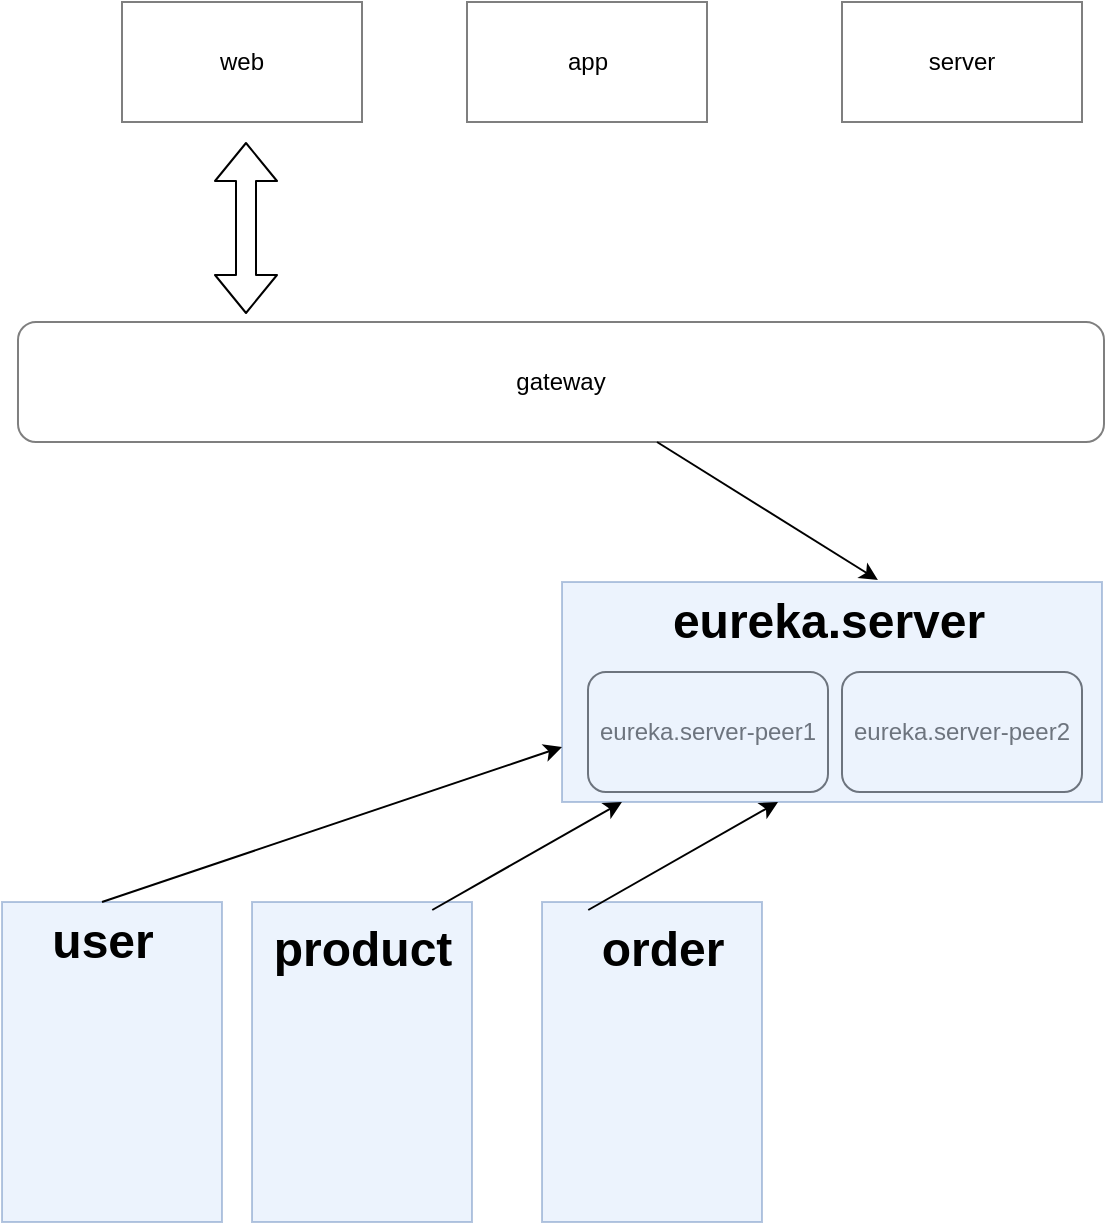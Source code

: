 <mxfile version="10.4.9" type="github"><diagram id="VAecZUvFwGJ_DhLZ3FUP" name="第 1 页"><mxGraphModel dx="840" dy="436" grid="1" gridSize="10" guides="1" tooltips="1" connect="1" arrows="1" fold="1" page="1" pageScale="1" pageWidth="827" pageHeight="1169" math="0" shadow="0"><root><mxCell id="0"/><mxCell id="1" parent="0"/><mxCell id="YsRkm6foCewVo568n1-p-1" value="&lt;div&gt;&lt;span&gt;eureka.server-peer1&lt;/span&gt;&lt;/div&gt;" style="rounded=1;whiteSpace=wrap;html=1;" parent="1" vertex="1"><mxGeometry x="413" y="445" width="120" height="60" as="geometry"/></mxCell><mxCell id="YsRkm6foCewVo568n1-p-2" value="&lt;div&gt;&lt;span&gt;eureka.server-peer2&lt;/span&gt;&lt;/div&gt;" style="rounded=1;whiteSpace=wrap;html=1;" parent="1" vertex="1"><mxGeometry x="540" y="445" width="120" height="60" as="geometry"/></mxCell><mxCell id="YsRkm6foCewVo568n1-p-5" value="" style="rounded=0;whiteSpace=wrap;html=1;opacity=50;fillColor=#dae8fc;strokeColor=#6c8ebf;" parent="1" vertex="1"><mxGeometry x="400" y="400" width="270" height="110" as="geometry"/></mxCell><mxCell id="YsRkm6foCewVo568n1-p-7" value="&lt;div&gt;&lt;span&gt;eureka.server&lt;/span&gt;&lt;/div&gt;" style="text;strokeColor=none;fillColor=none;html=1;fontSize=24;fontStyle=1;verticalAlign=middle;align=center;opacity=50;" parent="1" vertex="1"><mxGeometry x="412.5" y="405" width="240" height="30" as="geometry"/></mxCell><mxCell id="fEYGdSBY8zeOL1PvM23d-1" value="" style="rounded=0;whiteSpace=wrap;html=1;opacity=50;fillColor=#dae8fc;strokeColor=#6c8ebf;" vertex="1" parent="1"><mxGeometry x="120" y="560" width="110" height="160" as="geometry"/></mxCell><mxCell id="fEYGdSBY8zeOL1PvM23d-2" value="user" style="text;strokeColor=none;fillColor=none;html=1;fontSize=24;fontStyle=1;verticalAlign=middle;align=center;opacity=50;" vertex="1" parent="1"><mxGeometry x="120" y="560" width="100" height="40" as="geometry"/></mxCell><mxCell id="fEYGdSBY8zeOL1PvM23d-4" value="gateway" style="rounded=1;whiteSpace=wrap;html=1;opacity=50;" vertex="1" parent="1"><mxGeometry x="128" y="270" width="543" height="60" as="geometry"/></mxCell><mxCell id="fEYGdSBY8zeOL1PvM23d-5" value="web" style="rounded=0;whiteSpace=wrap;html=1;opacity=50;" vertex="1" parent="1"><mxGeometry x="180" y="110" width="120" height="60" as="geometry"/></mxCell><mxCell id="fEYGdSBY8zeOL1PvM23d-6" value="app" style="rounded=0;whiteSpace=wrap;html=1;opacity=50;" vertex="1" parent="1"><mxGeometry x="352.5" y="110" width="120" height="60" as="geometry"/></mxCell><mxCell id="fEYGdSBY8zeOL1PvM23d-7" value="server" style="rounded=0;whiteSpace=wrap;html=1;opacity=50;" vertex="1" parent="1"><mxGeometry x="540" y="110" width="120" height="60" as="geometry"/></mxCell><mxCell id="fEYGdSBY8zeOL1PvM23d-9" value="" style="rounded=0;whiteSpace=wrap;html=1;opacity=50;fillColor=#dae8fc;strokeColor=#6c8ebf;" vertex="1" parent="1"><mxGeometry x="245" y="560" width="110" height="160" as="geometry"/></mxCell><mxCell id="fEYGdSBY8zeOL1PvM23d-10" value="" style="rounded=0;whiteSpace=wrap;html=1;opacity=50;fillColor=#dae8fc;strokeColor=#6c8ebf;" vertex="1" parent="1"><mxGeometry x="390" y="560" width="110" height="160" as="geometry"/></mxCell><mxCell id="fEYGdSBY8zeOL1PvM23d-11" value="" style="endArrow=classic;html=1;entryX=0.585;entryY=-0.009;entryDx=0;entryDy=0;entryPerimeter=0;" edge="1" parent="1" source="fEYGdSBY8zeOL1PvM23d-4" target="YsRkm6foCewVo568n1-p-5"><mxGeometry width="50" height="50" relative="1" as="geometry"><mxPoint x="500" y="390" as="sourcePoint"/><mxPoint x="560" y="380" as="targetPoint"/></mxGeometry></mxCell><mxCell id="fEYGdSBY8zeOL1PvM23d-12" value="product" style="text;strokeColor=none;fillColor=none;html=1;fontSize=24;fontStyle=1;verticalAlign=middle;align=center;opacity=50;" vertex="1" parent="1"><mxGeometry x="250" y="564" width="100" height="40" as="geometry"/></mxCell><mxCell id="fEYGdSBY8zeOL1PvM23d-13" value="order" style="text;strokeColor=none;fillColor=none;html=1;fontSize=24;fontStyle=1;verticalAlign=middle;align=center;opacity=50;" vertex="1" parent="1"><mxGeometry x="400" y="564" width="100" height="40" as="geometry"/></mxCell><mxCell id="fEYGdSBY8zeOL1PvM23d-14" value="" style="endArrow=classic;html=1;entryX=0.111;entryY=1;entryDx=0;entryDy=0;entryPerimeter=0;" edge="1" parent="1" source="fEYGdSBY8zeOL1PvM23d-12" target="YsRkm6foCewVo568n1-p-5"><mxGeometry width="50" height="50" relative="1" as="geometry"><mxPoint x="300" y="543.289" as="sourcePoint"/><mxPoint x="300" y="493.289" as="targetPoint"/></mxGeometry></mxCell><mxCell id="fEYGdSBY8zeOL1PvM23d-15" value="" style="endArrow=classic;html=1;entryX=0.111;entryY=1;entryDx=0;entryDy=0;entryPerimeter=0;" edge="1" parent="1"><mxGeometry width="50" height="50" relative="1" as="geometry"><mxPoint x="413.135" y="564" as="sourcePoint"/><mxPoint x="508" y="510" as="targetPoint"/></mxGeometry></mxCell><mxCell id="fEYGdSBY8zeOL1PvM23d-18" value="" style="endArrow=classic;html=1;exitX=0.5;exitY=0;exitDx=0;exitDy=0;entryX=0;entryY=0.75;entryDx=0;entryDy=0;" edge="1" parent="1" source="fEYGdSBY8zeOL1PvM23d-2" target="YsRkm6foCewVo568n1-p-5"><mxGeometry width="50" height="50" relative="1" as="geometry"><mxPoint x="170.135" y="537" as="sourcePoint"/><mxPoint x="390" y="480" as="targetPoint"/></mxGeometry></mxCell><mxCell id="fEYGdSBY8zeOL1PvM23d-20" value="" style="shape=flexArrow;endArrow=classic;startArrow=classic;html=1;exitX=0.199;exitY=-0.067;exitDx=0;exitDy=0;exitPerimeter=0;" edge="1" parent="1"><mxGeometry width="50" height="50" relative="1" as="geometry"><mxPoint x="242" y="266" as="sourcePoint"/><mxPoint x="242" y="180" as="targetPoint"/></mxGeometry></mxCell></root></mxGraphModel></diagram></mxfile>